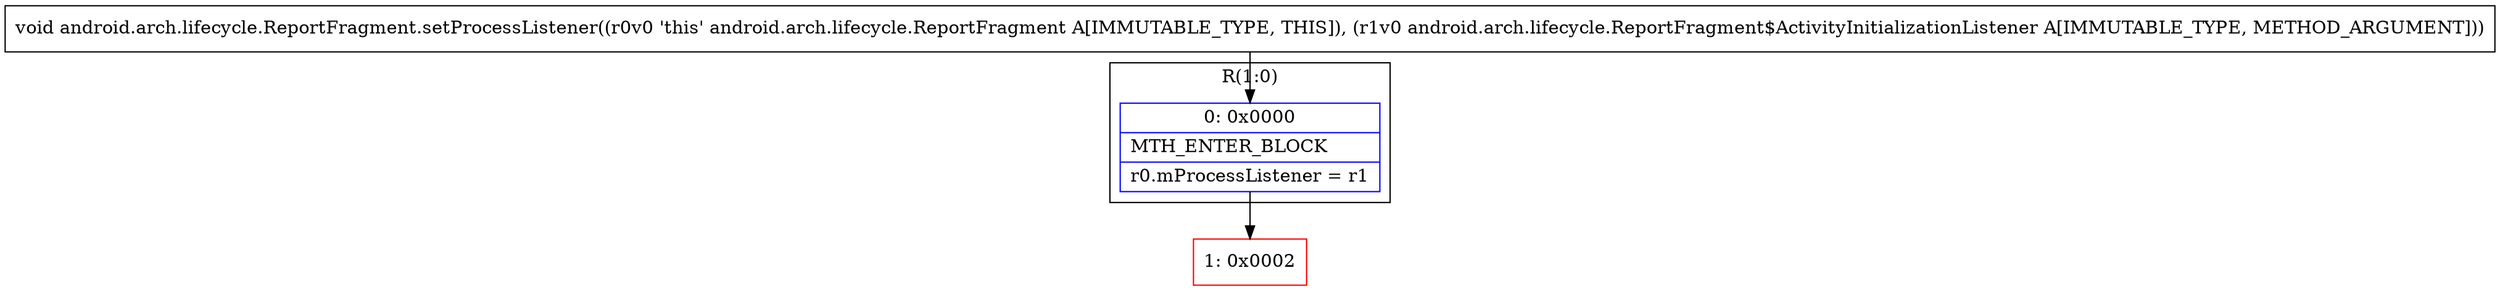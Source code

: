 digraph "CFG forandroid.arch.lifecycle.ReportFragment.setProcessListener(Landroid\/arch\/lifecycle\/ReportFragment$ActivityInitializationListener;)V" {
subgraph cluster_Region_593165244 {
label = "R(1:0)";
node [shape=record,color=blue];
Node_0 [shape=record,label="{0\:\ 0x0000|MTH_ENTER_BLOCK\l|r0.mProcessListener = r1\l}"];
}
Node_1 [shape=record,color=red,label="{1\:\ 0x0002}"];
MethodNode[shape=record,label="{void android.arch.lifecycle.ReportFragment.setProcessListener((r0v0 'this' android.arch.lifecycle.ReportFragment A[IMMUTABLE_TYPE, THIS]), (r1v0 android.arch.lifecycle.ReportFragment$ActivityInitializationListener A[IMMUTABLE_TYPE, METHOD_ARGUMENT])) }"];
MethodNode -> Node_0;
Node_0 -> Node_1;
}

